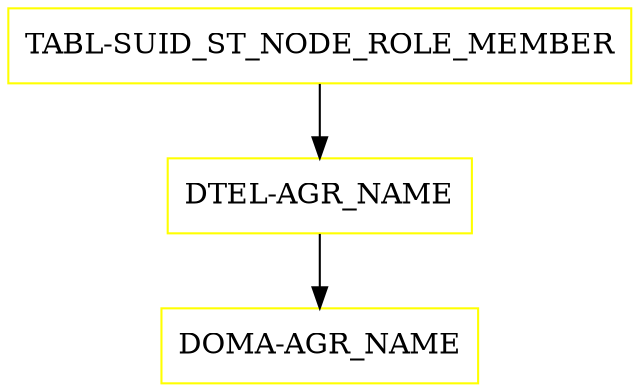 digraph G {
  "TABL-SUID_ST_NODE_ROLE_MEMBER" [shape=box,color=yellow];
  "DTEL-AGR_NAME" [shape=box,color=yellow,URL="./DTEL_AGR_NAME.html"];
  "DOMA-AGR_NAME" [shape=box,color=yellow,URL="./DOMA_AGR_NAME.html"];
  "TABL-SUID_ST_NODE_ROLE_MEMBER" -> "DTEL-AGR_NAME";
  "DTEL-AGR_NAME" -> "DOMA-AGR_NAME";
}
